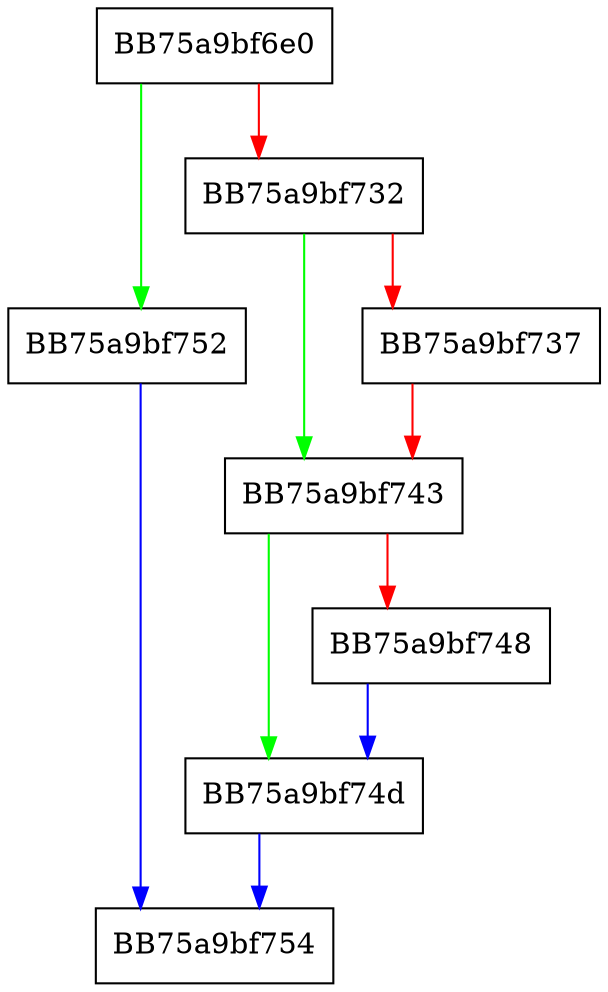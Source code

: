 digraph query_process_info {
  node [shape="box"];
  graph [splines=ortho];
  BB75a9bf6e0 -> BB75a9bf752 [color="green"];
  BB75a9bf6e0 -> BB75a9bf732 [color="red"];
  BB75a9bf732 -> BB75a9bf743 [color="green"];
  BB75a9bf732 -> BB75a9bf737 [color="red"];
  BB75a9bf737 -> BB75a9bf743 [color="red"];
  BB75a9bf743 -> BB75a9bf74d [color="green"];
  BB75a9bf743 -> BB75a9bf748 [color="red"];
  BB75a9bf748 -> BB75a9bf74d [color="blue"];
  BB75a9bf74d -> BB75a9bf754 [color="blue"];
  BB75a9bf752 -> BB75a9bf754 [color="blue"];
}